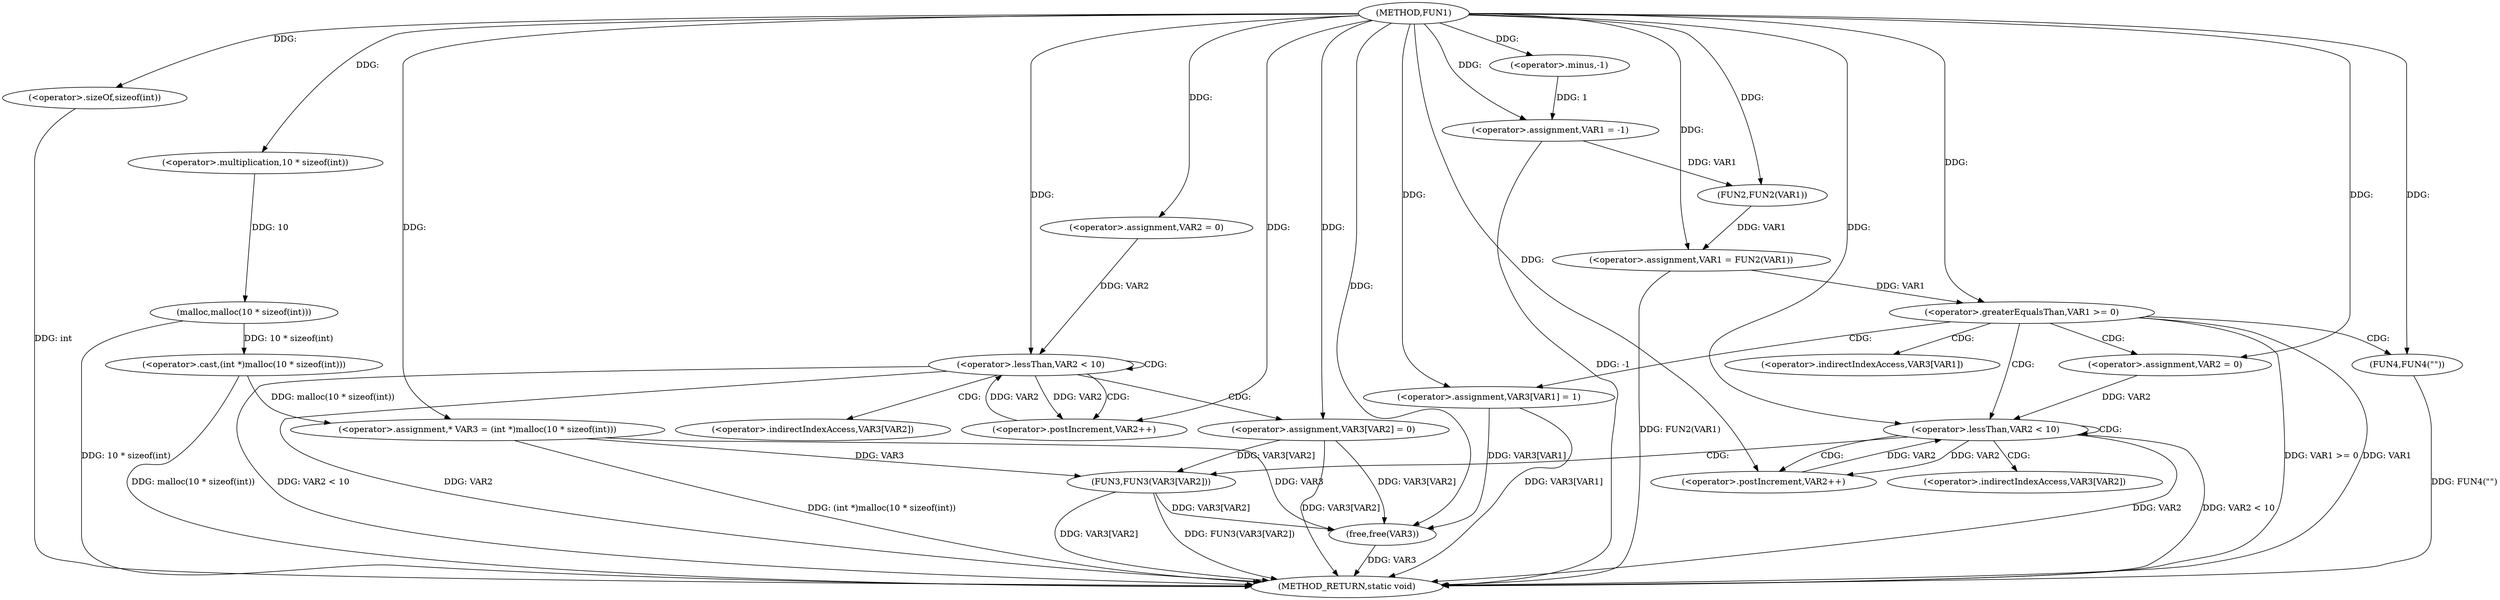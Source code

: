digraph FUN1 {  
"1000100" [label = "(METHOD,FUN1)" ]
"1000168" [label = "(METHOD_RETURN,static void)" ]
"1000103" [label = "(<operator>.assignment,VAR1 = -1)" ]
"1000105" [label = "(<operator>.minus,-1)" ]
"1000107" [label = "(<operator>.assignment,VAR1 = FUN2(VAR1))" ]
"1000109" [label = "(FUN2,FUN2(VAR1))" ]
"1000114" [label = "(<operator>.assignment,* VAR3 = (int *)malloc(10 * sizeof(int)))" ]
"1000116" [label = "(<operator>.cast,(int *)malloc(10 * sizeof(int)))" ]
"1000118" [label = "(malloc,malloc(10 * sizeof(int)))" ]
"1000119" [label = "(<operator>.multiplication,10 * sizeof(int))" ]
"1000121" [label = "(<operator>.sizeOf,sizeof(int))" ]
"1000124" [label = "(<operator>.assignment,VAR2 = 0)" ]
"1000127" [label = "(<operator>.lessThan,VAR2 < 10)" ]
"1000130" [label = "(<operator>.postIncrement,VAR2++)" ]
"1000133" [label = "(<operator>.assignment,VAR3[VAR2] = 0)" ]
"1000139" [label = "(<operator>.greaterEqualsThan,VAR1 >= 0)" ]
"1000143" [label = "(<operator>.assignment,VAR3[VAR1] = 1)" ]
"1000149" [label = "(<operator>.assignment,VAR2 = 0)" ]
"1000152" [label = "(<operator>.lessThan,VAR2 < 10)" ]
"1000155" [label = "(<operator>.postIncrement,VAR2++)" ]
"1000158" [label = "(FUN3,FUN3(VAR3[VAR2]))" ]
"1000164" [label = "(FUN4,FUN4(\"\"))" ]
"1000166" [label = "(free,free(VAR3))" ]
"1000134" [label = "(<operator>.indirectIndexAccess,VAR3[VAR2])" ]
"1000144" [label = "(<operator>.indirectIndexAccess,VAR3[VAR1])" ]
"1000159" [label = "(<operator>.indirectIndexAccess,VAR3[VAR2])" ]
  "1000158" -> "1000168"  [ label = "DDG: VAR3[VAR2]"] 
  "1000103" -> "1000168"  [ label = "DDG: -1"] 
  "1000139" -> "1000168"  [ label = "DDG: VAR1 >= 0"] 
  "1000116" -> "1000168"  [ label = "DDG: malloc(10 * sizeof(int))"] 
  "1000127" -> "1000168"  [ label = "DDG: VAR2"] 
  "1000118" -> "1000168"  [ label = "DDG: 10 * sizeof(int)"] 
  "1000114" -> "1000168"  [ label = "DDG: (int *)malloc(10 * sizeof(int))"] 
  "1000107" -> "1000168"  [ label = "DDG: FUN2(VAR1)"] 
  "1000164" -> "1000168"  [ label = "DDG: FUN4(\"\")"] 
  "1000139" -> "1000168"  [ label = "DDG: VAR1"] 
  "1000152" -> "1000168"  [ label = "DDG: VAR2 < 10"] 
  "1000143" -> "1000168"  [ label = "DDG: VAR3[VAR1]"] 
  "1000166" -> "1000168"  [ label = "DDG: VAR3"] 
  "1000133" -> "1000168"  [ label = "DDG: VAR3[VAR2]"] 
  "1000158" -> "1000168"  [ label = "DDG: FUN3(VAR3[VAR2])"] 
  "1000127" -> "1000168"  [ label = "DDG: VAR2 < 10"] 
  "1000152" -> "1000168"  [ label = "DDG: VAR2"] 
  "1000121" -> "1000168"  [ label = "DDG: int"] 
  "1000105" -> "1000103"  [ label = "DDG: 1"] 
  "1000100" -> "1000103"  [ label = "DDG: "] 
  "1000100" -> "1000105"  [ label = "DDG: "] 
  "1000109" -> "1000107"  [ label = "DDG: VAR1"] 
  "1000100" -> "1000107"  [ label = "DDG: "] 
  "1000103" -> "1000109"  [ label = "DDG: VAR1"] 
  "1000100" -> "1000109"  [ label = "DDG: "] 
  "1000116" -> "1000114"  [ label = "DDG: malloc(10 * sizeof(int))"] 
  "1000100" -> "1000114"  [ label = "DDG: "] 
  "1000118" -> "1000116"  [ label = "DDG: 10 * sizeof(int)"] 
  "1000119" -> "1000118"  [ label = "DDG: 10"] 
  "1000100" -> "1000119"  [ label = "DDG: "] 
  "1000100" -> "1000121"  [ label = "DDG: "] 
  "1000100" -> "1000124"  [ label = "DDG: "] 
  "1000124" -> "1000127"  [ label = "DDG: VAR2"] 
  "1000130" -> "1000127"  [ label = "DDG: VAR2"] 
  "1000100" -> "1000127"  [ label = "DDG: "] 
  "1000127" -> "1000130"  [ label = "DDG: VAR2"] 
  "1000100" -> "1000130"  [ label = "DDG: "] 
  "1000100" -> "1000133"  [ label = "DDG: "] 
  "1000107" -> "1000139"  [ label = "DDG: VAR1"] 
  "1000100" -> "1000139"  [ label = "DDG: "] 
  "1000100" -> "1000143"  [ label = "DDG: "] 
  "1000100" -> "1000149"  [ label = "DDG: "] 
  "1000149" -> "1000152"  [ label = "DDG: VAR2"] 
  "1000155" -> "1000152"  [ label = "DDG: VAR2"] 
  "1000100" -> "1000152"  [ label = "DDG: "] 
  "1000152" -> "1000155"  [ label = "DDG: VAR2"] 
  "1000100" -> "1000155"  [ label = "DDG: "] 
  "1000133" -> "1000158"  [ label = "DDG: VAR3[VAR2]"] 
  "1000114" -> "1000158"  [ label = "DDG: VAR3"] 
  "1000100" -> "1000164"  [ label = "DDG: "] 
  "1000158" -> "1000166"  [ label = "DDG: VAR3[VAR2]"] 
  "1000114" -> "1000166"  [ label = "DDG: VAR3"] 
  "1000143" -> "1000166"  [ label = "DDG: VAR3[VAR1]"] 
  "1000133" -> "1000166"  [ label = "DDG: VAR3[VAR2]"] 
  "1000100" -> "1000166"  [ label = "DDG: "] 
  "1000127" -> "1000127"  [ label = "CDG: "] 
  "1000127" -> "1000130"  [ label = "CDG: "] 
  "1000127" -> "1000133"  [ label = "CDG: "] 
  "1000127" -> "1000134"  [ label = "CDG: "] 
  "1000139" -> "1000164"  [ label = "CDG: "] 
  "1000139" -> "1000143"  [ label = "CDG: "] 
  "1000139" -> "1000152"  [ label = "CDG: "] 
  "1000139" -> "1000144"  [ label = "CDG: "] 
  "1000139" -> "1000149"  [ label = "CDG: "] 
  "1000152" -> "1000159"  [ label = "CDG: "] 
  "1000152" -> "1000158"  [ label = "CDG: "] 
  "1000152" -> "1000155"  [ label = "CDG: "] 
  "1000152" -> "1000152"  [ label = "CDG: "] 
}
